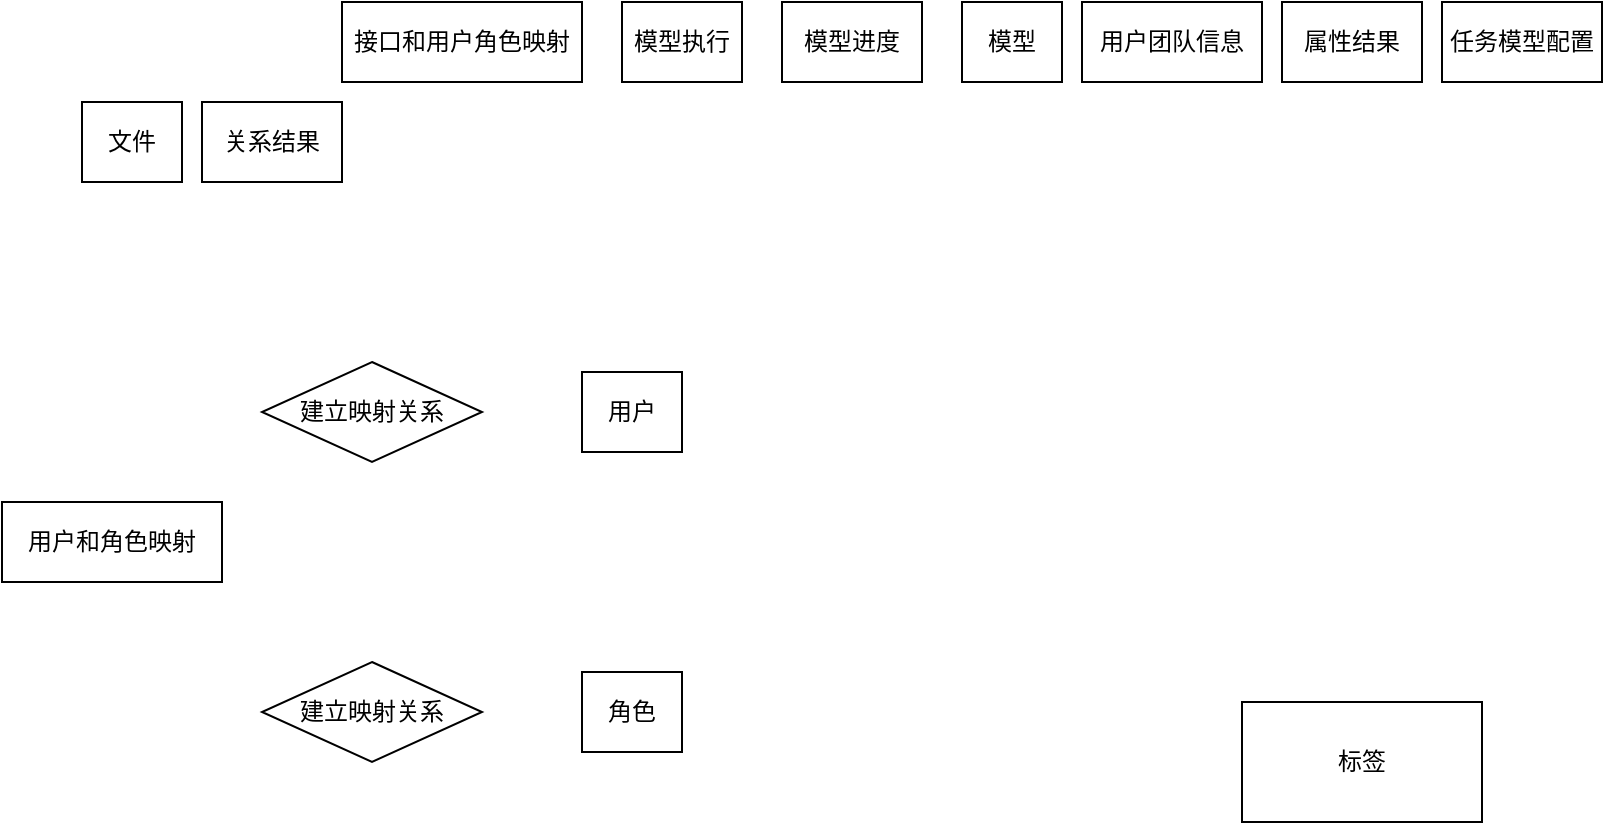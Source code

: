 <mxfile version="24.0.2" type="github">
  <diagram id="R2lEEEUBdFMjLlhIrx00" name="Page-1">
    <mxGraphModel dx="631" dy="403" grid="1" gridSize="10" guides="1" tooltips="1" connect="1" arrows="1" fold="1" page="1" pageScale="1" pageWidth="850" pageHeight="1100" math="0" shadow="0" extFonts="Permanent Marker^https://fonts.googleapis.com/css?family=Permanent+Marker">
      <root>
        <mxCell id="0" />
        <mxCell id="1" parent="0" />
        <mxCell id="DumxdfxMkPSyO-a3eqvk-1" value="模型进度" style="rounded=0;whiteSpace=wrap;html=1;" vertex="1" parent="1">
          <mxGeometry x="440" y="220" width="70" height="40" as="geometry" />
        </mxCell>
        <mxCell id="DumxdfxMkPSyO-a3eqvk-2" value="模型" style="rounded=0;whiteSpace=wrap;html=1;" vertex="1" parent="1">
          <mxGeometry x="530" y="220" width="50" height="40" as="geometry" />
        </mxCell>
        <mxCell id="DumxdfxMkPSyO-a3eqvk-4" value="模型执行" style="rounded=0;whiteSpace=wrap;html=1;" vertex="1" parent="1">
          <mxGeometry x="360" y="220" width="60" height="40" as="geometry" />
        </mxCell>
        <mxCell id="DumxdfxMkPSyO-a3eqvk-5" value="任务模型配置" style="rounded=0;whiteSpace=wrap;html=1;" vertex="1" parent="1">
          <mxGeometry x="770" y="220" width="80" height="40" as="geometry" />
        </mxCell>
        <mxCell id="DumxdfxMkPSyO-a3eqvk-6" value="关系结果" style="rounded=0;whiteSpace=wrap;html=1;" vertex="1" parent="1">
          <mxGeometry x="150" y="270" width="70" height="40" as="geometry" />
        </mxCell>
        <mxCell id="DumxdfxMkPSyO-a3eqvk-7" value="属性结果" style="rounded=0;whiteSpace=wrap;html=1;" vertex="1" parent="1">
          <mxGeometry x="690" y="220" width="70" height="40" as="geometry" />
        </mxCell>
        <mxCell id="DumxdfxMkPSyO-a3eqvk-8" value="标签" style="rounded=0;whiteSpace=wrap;html=1;" vertex="1" parent="1">
          <mxGeometry x="670" y="570" width="120" height="60" as="geometry" />
        </mxCell>
        <mxCell id="DumxdfxMkPSyO-a3eqvk-9" value="文件" style="rounded=0;whiteSpace=wrap;html=1;" vertex="1" parent="1">
          <mxGeometry x="90" y="270" width="50" height="40" as="geometry" />
        </mxCell>
        <mxCell id="DumxdfxMkPSyO-a3eqvk-10" value="用户团队信息" style="rounded=0;whiteSpace=wrap;html=1;" vertex="1" parent="1">
          <mxGeometry x="590" y="220" width="90" height="40" as="geometry" />
        </mxCell>
        <mxCell id="DumxdfxMkPSyO-a3eqvk-11" value="用户和角色映射" style="rounded=0;whiteSpace=wrap;html=1;" vertex="1" parent="1">
          <mxGeometry x="50" y="470" width="110" height="40" as="geometry" />
        </mxCell>
        <mxCell id="DumxdfxMkPSyO-a3eqvk-12" value="接口和用户角色映射" style="rounded=0;whiteSpace=wrap;html=1;" vertex="1" parent="1">
          <mxGeometry x="220" y="220" width="120" height="40" as="geometry" />
        </mxCell>
        <mxCell id="DumxdfxMkPSyO-a3eqvk-13" value="角色" style="rounded=0;whiteSpace=wrap;html=1;" vertex="1" parent="1">
          <mxGeometry x="340" y="555" width="50" height="40" as="geometry" />
        </mxCell>
        <mxCell id="DumxdfxMkPSyO-a3eqvk-14" value="用户" style="rounded=0;whiteSpace=wrap;html=1;" vertex="1" parent="1">
          <mxGeometry x="340" y="405" width="50" height="40" as="geometry" />
        </mxCell>
        <mxCell id="DumxdfxMkPSyO-a3eqvk-15" value="建立映射关系" style="rhombus;whiteSpace=wrap;html=1;" vertex="1" parent="1">
          <mxGeometry x="180" y="400" width="110" height="50" as="geometry" />
        </mxCell>
        <mxCell id="DumxdfxMkPSyO-a3eqvk-16" value="建立映射关系" style="rhombus;whiteSpace=wrap;html=1;" vertex="1" parent="1">
          <mxGeometry x="180" y="550" width="110" height="50" as="geometry" />
        </mxCell>
      </root>
    </mxGraphModel>
  </diagram>
</mxfile>
